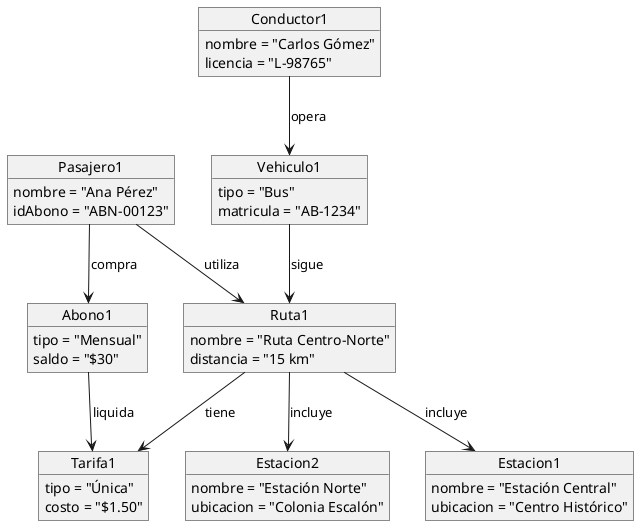 @startuml IteracionPostExamenDiagramaObjetos
hide empty members

object Ruta1 {
    nombre = "Ruta Centro-Norte"
    distancia = "15 km"
}

object Vehiculo1 {
    tipo = "Bus"
    matricula = "AB-1234"
}

object Conductor1 {
    nombre = "Carlos Gómez"
    licencia = "L-98765"
}

object Pasajero1 {
    nombre = "Ana Pérez"
    idAbono = "ABN-00123"
}

object Abono1 {
    tipo = "Mensual"
    saldo = "$30"
}

object Tarifa1 {
    tipo = "Única"
    costo = "$1.50"
}

object Estacion1 {
    nombre = "Estación Central"
    ubicacion = "Centro Histórico"
}

object Estacion2 {
    nombre = "Estación Norte"
    ubicacion = "Colonia Escalón"
}

Ruta1 --> Estacion1 : incluye
Ruta1 --> Estacion2 : incluye
Ruta1 --> Tarifa1 : tiene
Vehiculo1 --> Ruta1 : sigue
Conductor1 --> Vehiculo1 : opera
Pasajero1 --> Ruta1 : utiliza
Pasajero1 --> Abono1 : compra
Abono1 --> Tarifa1 : liquida

@enduml
